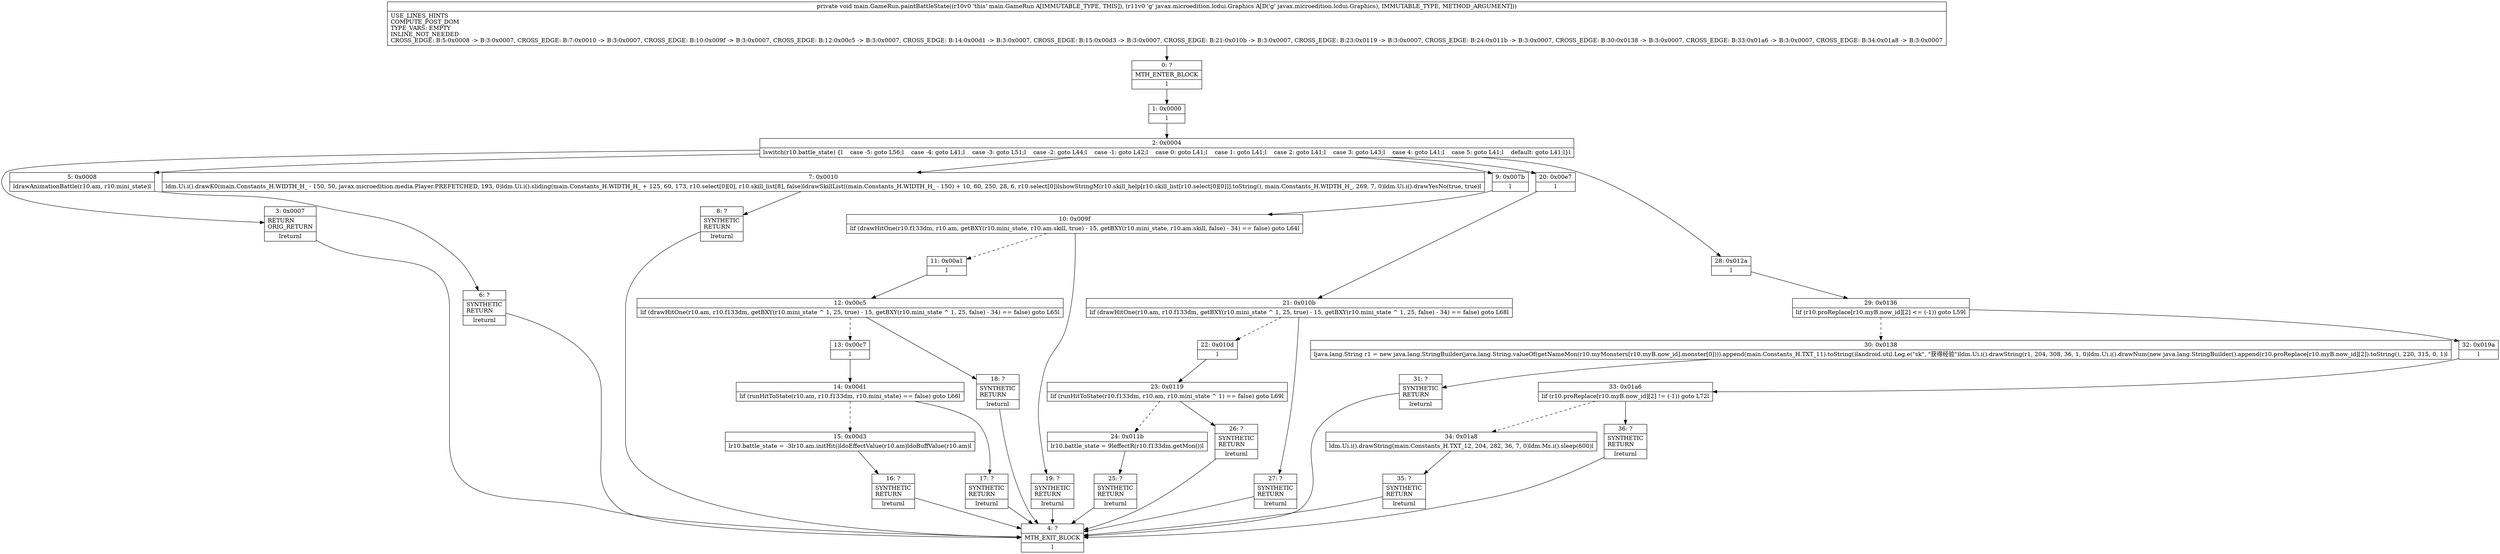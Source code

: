 digraph "CFG formain.GameRun.paintBattleState(Ljavax\/microedition\/lcdui\/Graphics;)V" {
Node_0 [shape=record,label="{0\:\ ?|MTH_ENTER_BLOCK\l|l}"];
Node_1 [shape=record,label="{1\:\ 0x0000|l}"];
Node_2 [shape=record,label="{2\:\ 0x0004|lswitch(r10.battle_state) \{l    case \-5: goto L56;l    case \-4: goto L41;l    case \-3: goto L51;l    case \-2: goto L44;l    case \-1: goto L42;l    case 0: goto L41;l    case 1: goto L41;l    case 2: goto L41;l    case 3: goto L43;l    case 4: goto L41;l    case 5: goto L41;l    default: goto L41;l\}l}"];
Node_3 [shape=record,label="{3\:\ 0x0007|RETURN\lORIG_RETURN\l|lreturnl}"];
Node_4 [shape=record,label="{4\:\ ?|MTH_EXIT_BLOCK\l|l}"];
Node_5 [shape=record,label="{5\:\ 0x0008|ldrawAnimationBattle(r10.am, r10.mini_state)l}"];
Node_6 [shape=record,label="{6\:\ ?|SYNTHETIC\lRETURN\l|lreturnl}"];
Node_7 [shape=record,label="{7\:\ 0x0010|ldm.Ui.i().drawK0(main.Constants_H.WIDTH_H_ \- 150, 50, javax.microedition.media.Player.PREFETCHED, 193, 0)ldm.Ui.i().sliding(main.Constants_H.WIDTH_H_ + 125, 60, 173, r10.select[0][0], r10.skill_list[8], false)ldrawSkillList((main.Constants_H.WIDTH_H_ \- 150) + 10, 60, 250, 28, 6, r10.select[0])lshowStringM(r10.skill_help[r10.skill_list[r10.select[0][0]]].toString(), main.Constants_H.WIDTH_H_, 269, 7, 0)ldm.Ui.i().drawYesNo(true, true)l}"];
Node_8 [shape=record,label="{8\:\ ?|SYNTHETIC\lRETURN\l|lreturnl}"];
Node_9 [shape=record,label="{9\:\ 0x007b|l}"];
Node_10 [shape=record,label="{10\:\ 0x009f|lif (drawHitOne(r10.f133dm, r10.am, getBXY(r10.mini_state, r10.am.skill, true) \- 15, getBXY(r10.mini_state, r10.am.skill, false) \- 34) == false) goto L64l}"];
Node_11 [shape=record,label="{11\:\ 0x00a1|l}"];
Node_12 [shape=record,label="{12\:\ 0x00c5|lif (drawHitOne(r10.am, r10.f133dm, getBXY(r10.mini_state ^ 1, 25, true) \- 15, getBXY(r10.mini_state ^ 1, 25, false) \- 34) == false) goto L65l}"];
Node_13 [shape=record,label="{13\:\ 0x00c7|l}"];
Node_14 [shape=record,label="{14\:\ 0x00d1|lif (runHitToState(r10.am, r10.f133dm, r10.mini_state) == false) goto L66l}"];
Node_15 [shape=record,label="{15\:\ 0x00d3|lr10.battle_state = \-3lr10.am.initHit()ldoEffectValue(r10.am)ldoBuffValue(r10.am)l}"];
Node_16 [shape=record,label="{16\:\ ?|SYNTHETIC\lRETURN\l|lreturnl}"];
Node_17 [shape=record,label="{17\:\ ?|SYNTHETIC\lRETURN\l|lreturnl}"];
Node_18 [shape=record,label="{18\:\ ?|SYNTHETIC\lRETURN\l|lreturnl}"];
Node_19 [shape=record,label="{19\:\ ?|SYNTHETIC\lRETURN\l|lreturnl}"];
Node_20 [shape=record,label="{20\:\ 0x00e7|l}"];
Node_21 [shape=record,label="{21\:\ 0x010b|lif (drawHitOne(r10.am, r10.f133dm, getBXY(r10.mini_state ^ 1, 25, true) \- 15, getBXY(r10.mini_state ^ 1, 25, false) \- 34) == false) goto L68l}"];
Node_22 [shape=record,label="{22\:\ 0x010d|l}"];
Node_23 [shape=record,label="{23\:\ 0x0119|lif (runHitToState(r10.f133dm, r10.am, r10.mini_state ^ 1) == false) goto L69l}"];
Node_24 [shape=record,label="{24\:\ 0x011b|lr10.battle_state = 9leffectR(r10.f133dm.getMon())l}"];
Node_25 [shape=record,label="{25\:\ ?|SYNTHETIC\lRETURN\l|lreturnl}"];
Node_26 [shape=record,label="{26\:\ ?|SYNTHETIC\lRETURN\l|lreturnl}"];
Node_27 [shape=record,label="{27\:\ ?|SYNTHETIC\lRETURN\l|lreturnl}"];
Node_28 [shape=record,label="{28\:\ 0x012a|l}"];
Node_29 [shape=record,label="{29\:\ 0x0136|lif (r10.proReplace[r10.myB.now_id][2] \<= (\-1)) goto L59l}"];
Node_30 [shape=record,label="{30\:\ 0x0138|ljava.lang.String r1 = new java.lang.StringBuilder(java.lang.String.valueOf(getNameMon(r10.myMonsters[r10.myB.now_id].monster[0]))).append(main.Constants_H.TXT_11).toString()landroid.util.Log.e(\"sk\", \"获得经验\")ldm.Ui.i().drawString(r1, 204, 308, 36, 1, 0)ldm.Ui.i().drawNum(new java.lang.StringBuilder().append(r10.proReplace[r10.myB.now_id][2]).toString(), 220, 315, 0, 1)l}"];
Node_31 [shape=record,label="{31\:\ ?|SYNTHETIC\lRETURN\l|lreturnl}"];
Node_32 [shape=record,label="{32\:\ 0x019a|l}"];
Node_33 [shape=record,label="{33\:\ 0x01a6|lif (r10.proReplace[r10.myB.now_id][2] != (\-1)) goto L72l}"];
Node_34 [shape=record,label="{34\:\ 0x01a8|ldm.Ui.i().drawString(main.Constants_H.TXT_12, 204, 282, 36, 7, 0)ldm.Ms.i().sleep(600)l}"];
Node_35 [shape=record,label="{35\:\ ?|SYNTHETIC\lRETURN\l|lreturnl}"];
Node_36 [shape=record,label="{36\:\ ?|SYNTHETIC\lRETURN\l|lreturnl}"];
MethodNode[shape=record,label="{private void main.GameRun.paintBattleState((r10v0 'this' main.GameRun A[IMMUTABLE_TYPE, THIS]), (r11v0 'g' javax.microedition.lcdui.Graphics A[D('g' javax.microedition.lcdui.Graphics), IMMUTABLE_TYPE, METHOD_ARGUMENT]))  | USE_LINES_HINTS\lCOMPUTE_POST_DOM\lTYPE_VARS: EMPTY\lINLINE_NOT_NEEDED\lCROSS_EDGE: B:5:0x0008 \-\> B:3:0x0007, CROSS_EDGE: B:7:0x0010 \-\> B:3:0x0007, CROSS_EDGE: B:10:0x009f \-\> B:3:0x0007, CROSS_EDGE: B:12:0x00c5 \-\> B:3:0x0007, CROSS_EDGE: B:14:0x00d1 \-\> B:3:0x0007, CROSS_EDGE: B:15:0x00d3 \-\> B:3:0x0007, CROSS_EDGE: B:21:0x010b \-\> B:3:0x0007, CROSS_EDGE: B:23:0x0119 \-\> B:3:0x0007, CROSS_EDGE: B:24:0x011b \-\> B:3:0x0007, CROSS_EDGE: B:30:0x0138 \-\> B:3:0x0007, CROSS_EDGE: B:33:0x01a6 \-\> B:3:0x0007, CROSS_EDGE: B:34:0x01a8 \-\> B:3:0x0007\l}"];
MethodNode -> Node_0;
Node_0 -> Node_1;
Node_1 -> Node_2;
Node_2 -> Node_3;
Node_2 -> Node_5;
Node_2 -> Node_7;
Node_2 -> Node_9;
Node_2 -> Node_20;
Node_2 -> Node_28;
Node_3 -> Node_4;
Node_5 -> Node_6;
Node_6 -> Node_4;
Node_7 -> Node_8;
Node_8 -> Node_4;
Node_9 -> Node_10;
Node_10 -> Node_11[style=dashed];
Node_10 -> Node_19;
Node_11 -> Node_12;
Node_12 -> Node_13[style=dashed];
Node_12 -> Node_18;
Node_13 -> Node_14;
Node_14 -> Node_15[style=dashed];
Node_14 -> Node_17;
Node_15 -> Node_16;
Node_16 -> Node_4;
Node_17 -> Node_4;
Node_18 -> Node_4;
Node_19 -> Node_4;
Node_20 -> Node_21;
Node_21 -> Node_22[style=dashed];
Node_21 -> Node_27;
Node_22 -> Node_23;
Node_23 -> Node_24[style=dashed];
Node_23 -> Node_26;
Node_24 -> Node_25;
Node_25 -> Node_4;
Node_26 -> Node_4;
Node_27 -> Node_4;
Node_28 -> Node_29;
Node_29 -> Node_30[style=dashed];
Node_29 -> Node_32;
Node_30 -> Node_31;
Node_31 -> Node_4;
Node_32 -> Node_33;
Node_33 -> Node_34[style=dashed];
Node_33 -> Node_36;
Node_34 -> Node_35;
Node_35 -> Node_4;
Node_36 -> Node_4;
}

